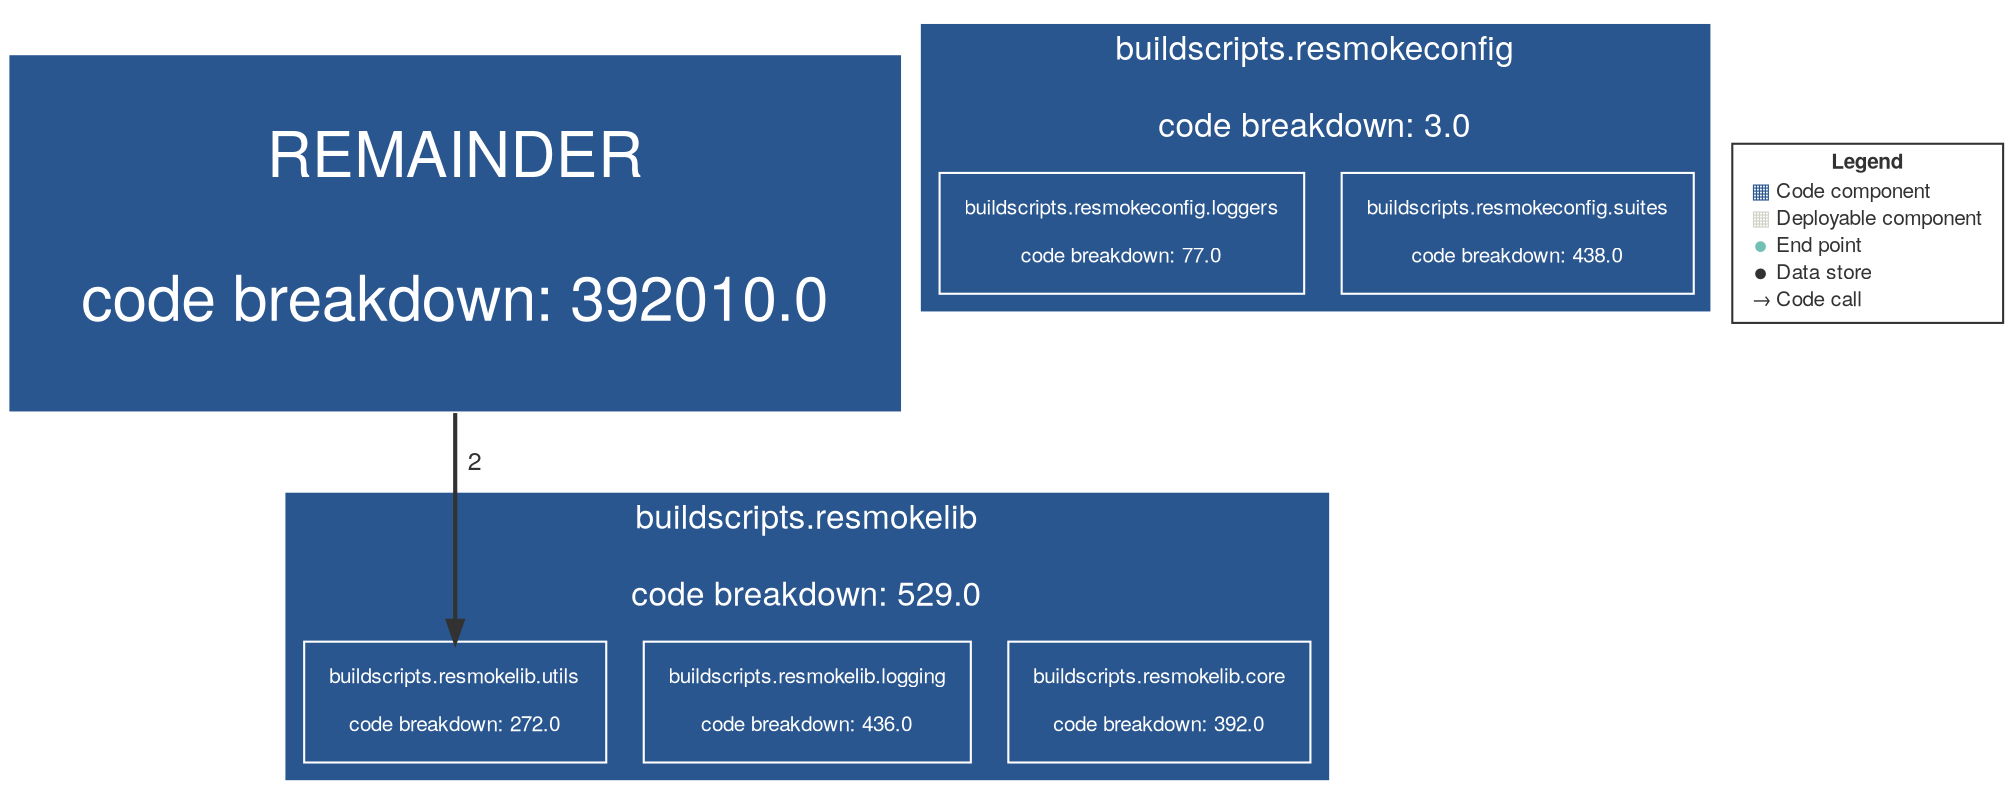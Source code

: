 digraph "Graph" {
compound=true
rankdir=TD
"REMAINDER@NOT_DEPLOYED" [ shape="box" style="filled" fillcolor="#2A568F" penwidth="1" color="#FFFFFF" fontname="Helvetica Neue" fontcolor="#FFFFFF" fontsize="30" margin="0.48" label="REMAINDER

code breakdown: 392010.0" ]
subgraph "cluster-buildscripts.resmokelib" {
style="filled"
color="#2A568F"
fontname="Helvetica Neue"
fontsize="16"
fontcolor="#FFFFFF"
label="buildscripts.resmokelib

code breakdown: 529.0"
"buildscripts.resmokelib.core@buildscripts.resmokelib" [ shape="box" style="filled" fillcolor="#2A568F" penwidth="1" color="#FFFFFF" fontname="Helvetica Neue" fontcolor="#FFFFFF" fontsize="10" margin="0.16" label="buildscripts.resmokelib.core

code breakdown: 392.0" ]
"buildscripts.resmokelib.logging@buildscripts.resmokelib" [ shape="box" style="filled" fillcolor="#2A568F" penwidth="1" color="#FFFFFF" fontname="Helvetica Neue" fontcolor="#FFFFFF" fontsize="10" margin="0.16" label="buildscripts.resmokelib.logging

code breakdown: 436.0" ]
"buildscripts.resmokelib.utils@buildscripts.resmokelib" [ shape="box" style="filled" fillcolor="#2A568F" penwidth="1" color="#FFFFFF" fontname="Helvetica Neue" fontcolor="#FFFFFF" fontsize="10" margin="0.16" label="buildscripts.resmokelib.utils

code breakdown: 272.0" ]
}
subgraph "cluster-buildscripts.resmokeconfig" {
style="filled"
color="#2A568F"
fontname="Helvetica Neue"
fontsize="16"
fontcolor="#FFFFFF"
label="buildscripts.resmokeconfig

code breakdown: 3.0"
"buildscripts.resmokeconfig.suites@buildscripts.resmokeconfig" [ shape="box" style="filled" fillcolor="#2A568F" penwidth="1" color="#FFFFFF" fontname="Helvetica Neue" fontcolor="#FFFFFF" fontsize="10" margin="0.16" label="buildscripts.resmokeconfig.suites

code breakdown: 438.0" ]
"buildscripts.resmokeconfig.loggers@buildscripts.resmokeconfig" [ shape="box" style="filled" fillcolor="#2A568F" penwidth="1" color="#FFFFFF" fontname="Helvetica Neue" fontcolor="#FFFFFF" fontsize="10" margin="0.16" label="buildscripts.resmokeconfig.loggers

code breakdown: 77.0" ]
}
"REMAINDER@NOT_DEPLOYED" -> "buildscripts.resmokelib.utils@buildscripts.resmokelib" [ penwidth="2" color="#323232" fontcolor="#323232" fontname="Helvetica Neue" fontsize="12" label="  2" ]
"LEGEND" [ shape="box" style="filled" fillcolor="#FFFFFF" penwidth="1" color="#323232" fontname="Helvetica Neue" fontcolor="#323232" fontsize="10" label=<<TABLE BORDER="0" CELLPADDING="1" CELLSPACING="0">
<TR><TD COLSPAN="2"><B>Legend</B></TD></TR>
<TR><TD><FONT COLOR="#2A568F">&#9638;</FONT></TD><TD ALIGN="left">Code component</TD></TR>
<TR><TD><FONT COLOR="#D2D1C7">&#9638;</FONT></TD><TD ALIGN="left">Deployable component</TD></TR>
<TR><TD><FONT COLOR="#72C0B4">&#9679;</FONT></TD><TD ALIGN="left">End point</TD></TR>
<TR><TD><FONT COLOR="#323232">&#9679;</FONT></TD><TD ALIGN="left">Data store</TD></TR>
<TR><TD><FONT COLOR="#323232">&rarr;</FONT></TD><TD ALIGN="left">Code call</TD></TR>
</TABLE>
>  ]
}

